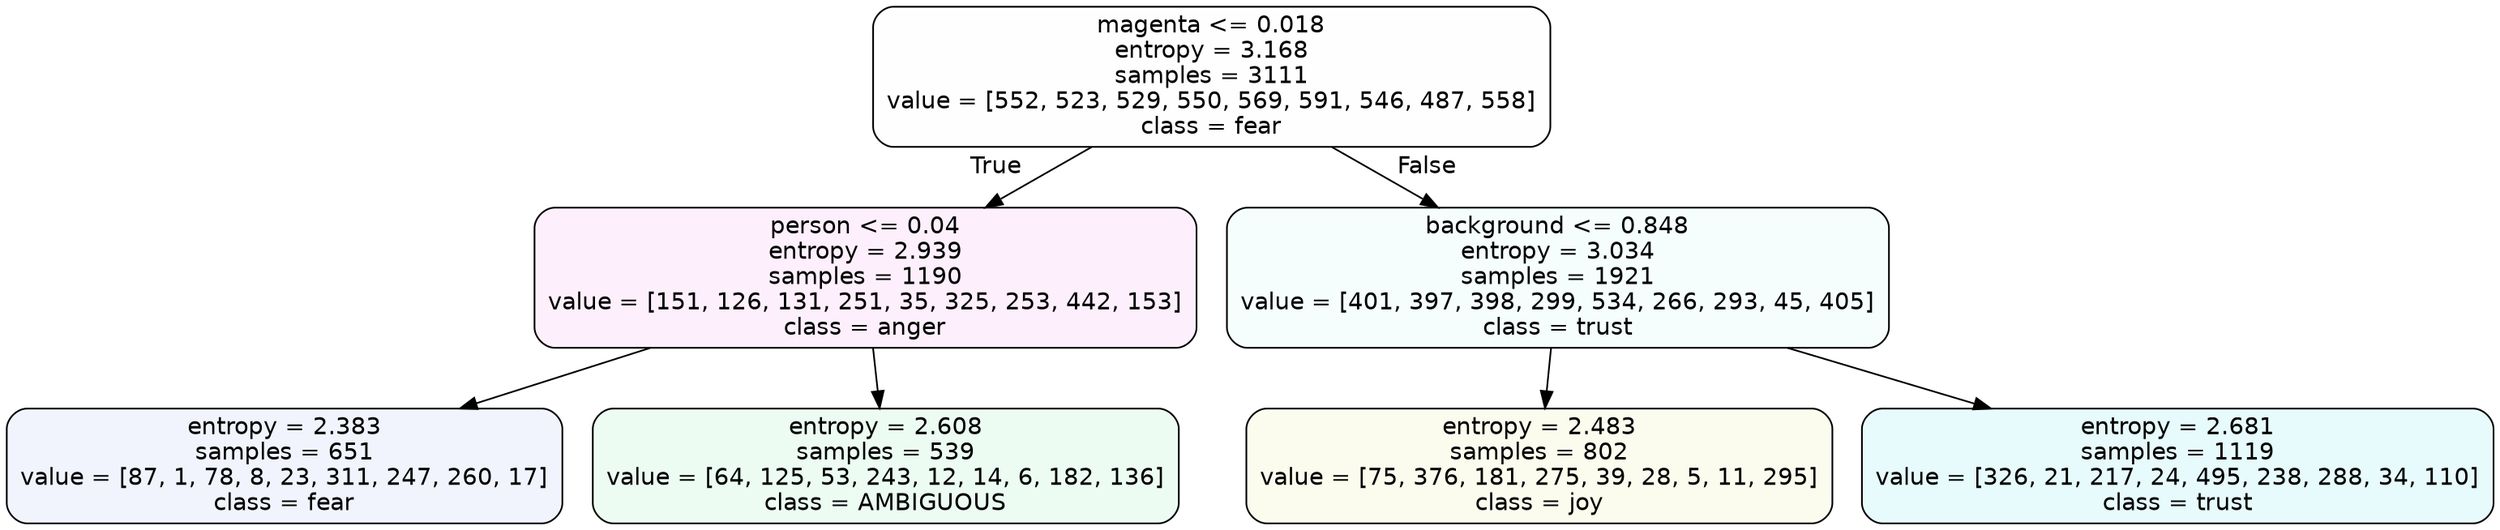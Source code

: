 digraph Tree {
node [shape=box, style="filled, rounded", color="black", fontname=helvetica] ;
edge [fontname=helvetica] ;
0 [label="magenta <= 0.018\nentropy = 3.168\nsamples = 3111\nvalue = [552, 523, 529, 550, 569, 591, 546, 487, 558]\nclass = fear", fillcolor="#3964e501"] ;
1 [label="person <= 0.04\nentropy = 2.939\nsamples = 1190\nvalue = [151, 126, 131, 251, 35, 325, 253, 442, 153]\nclass = anger", fillcolor="#e539d713"] ;
0 -> 1 [labeldistance=2.5, labelangle=45, headlabel="True"] ;
2 [label="entropy = 2.383\nsamples = 651\nvalue = [87, 1, 78, 8, 23, 311, 247, 260, 17]\nclass = fear", fillcolor="#3964e511"] ;
1 -> 2 ;
3 [label="entropy = 2.608\nsamples = 539\nvalue = [64, 125, 53, 243, 12, 14, 6, 182, 136]\nclass = AMBIGUOUS", fillcolor="#39e58118"] ;
1 -> 3 ;
4 [label="background <= 0.848\nentropy = 3.034\nsamples = 1921\nvalue = [401, 397, 398, 299, 534, 266, 293, 45, 405]\nclass = trust", fillcolor="#39d7e50c"] ;
0 -> 4 [labeldistance=2.5, labelangle=-45, headlabel="False"] ;
5 [label="entropy = 2.483\nsamples = 802\nvalue = [75, 376, 181, 275, 39, 28, 5, 11, 295]\nclass = joy", fillcolor="#d7e53915"] ;
4 -> 5 ;
6 [label="entropy = 2.681\nsamples = 1119\nvalue = [326, 21, 217, 24, 495, 238, 288, 34, 110]\nclass = trust", fillcolor="#39d7e51e"] ;
4 -> 6 ;
}